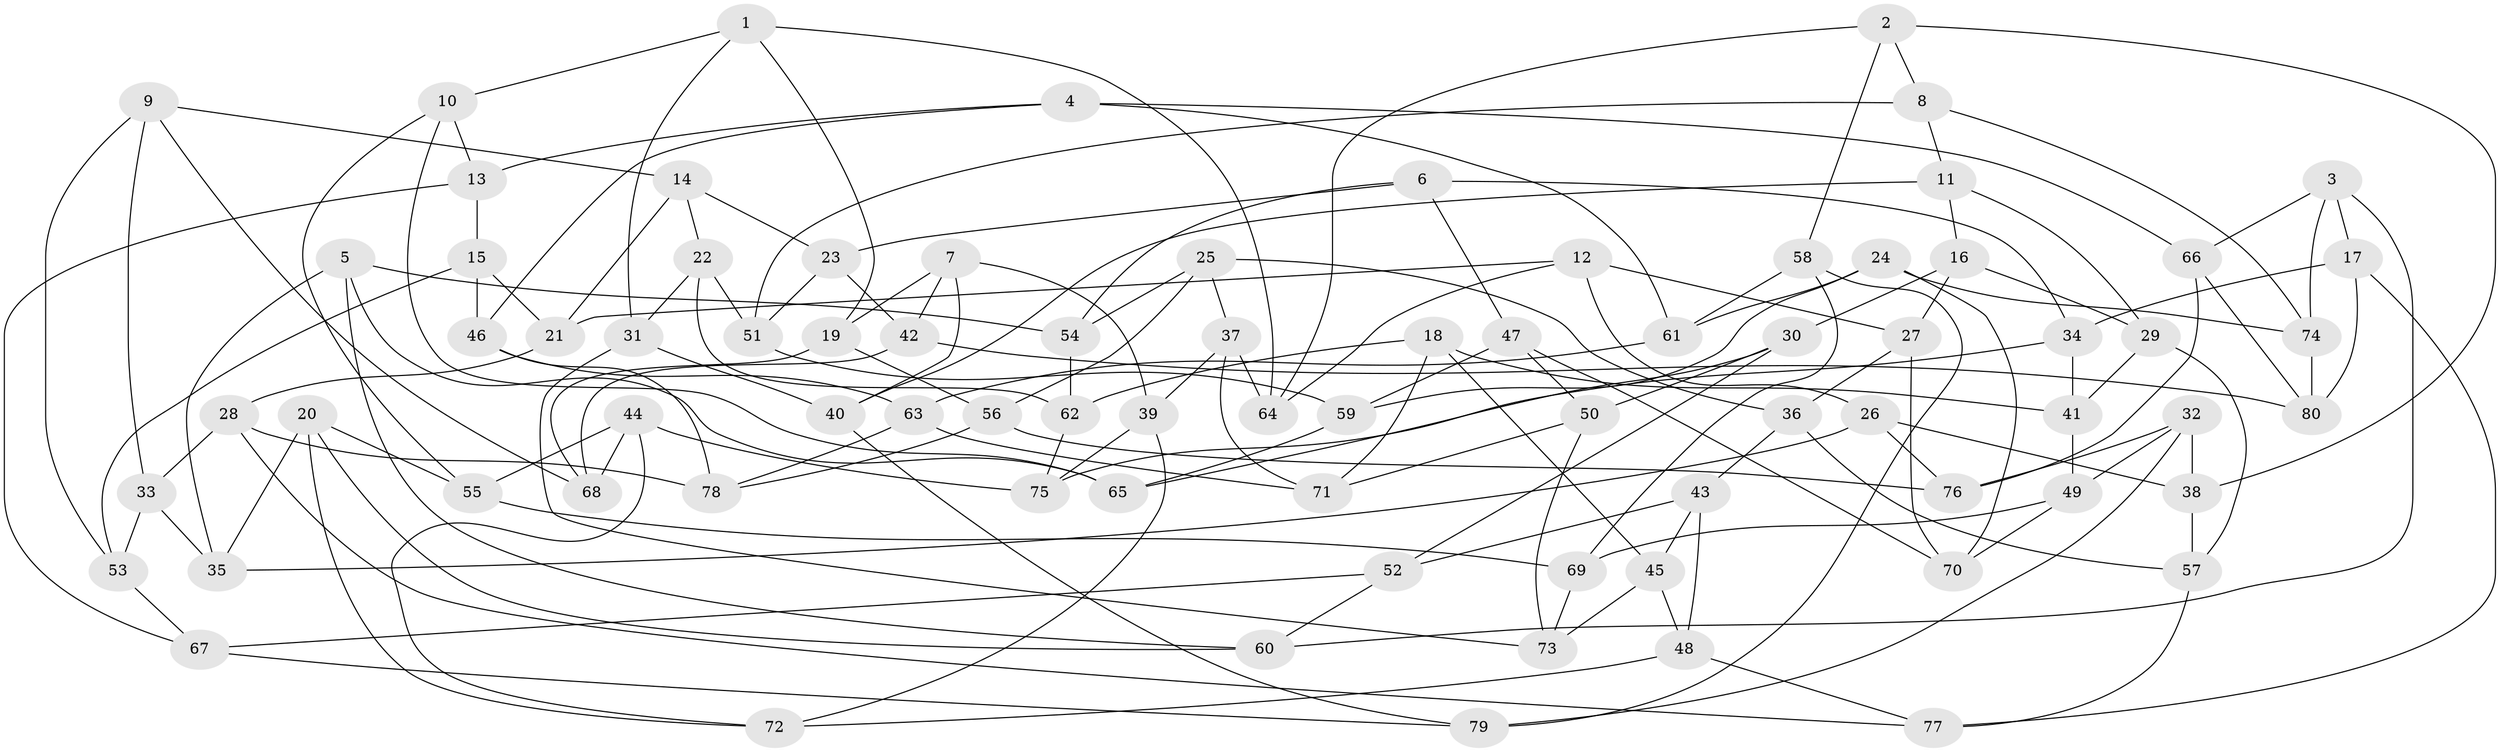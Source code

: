 // coarse degree distribution, {12: 0.017543859649122806, 4: 0.8421052631578947, 10: 0.03508771929824561, 8: 0.03508771929824561, 3: 0.05263157894736842, 11: 0.017543859649122806}
// Generated by graph-tools (version 1.1) at 2025/54/03/04/25 22:54:04]
// undirected, 80 vertices, 160 edges
graph export_dot {
  node [color=gray90,style=filled];
  1;
  2;
  3;
  4;
  5;
  6;
  7;
  8;
  9;
  10;
  11;
  12;
  13;
  14;
  15;
  16;
  17;
  18;
  19;
  20;
  21;
  22;
  23;
  24;
  25;
  26;
  27;
  28;
  29;
  30;
  31;
  32;
  33;
  34;
  35;
  36;
  37;
  38;
  39;
  40;
  41;
  42;
  43;
  44;
  45;
  46;
  47;
  48;
  49;
  50;
  51;
  52;
  53;
  54;
  55;
  56;
  57;
  58;
  59;
  60;
  61;
  62;
  63;
  64;
  65;
  66;
  67;
  68;
  69;
  70;
  71;
  72;
  73;
  74;
  75;
  76;
  77;
  78;
  79;
  80;
  1 -- 19;
  1 -- 64;
  1 -- 31;
  1 -- 10;
  2 -- 38;
  2 -- 8;
  2 -- 58;
  2 -- 64;
  3 -- 60;
  3 -- 74;
  3 -- 17;
  3 -- 66;
  4 -- 46;
  4 -- 61;
  4 -- 66;
  4 -- 13;
  5 -- 35;
  5 -- 60;
  5 -- 65;
  5 -- 54;
  6 -- 47;
  6 -- 54;
  6 -- 23;
  6 -- 34;
  7 -- 40;
  7 -- 19;
  7 -- 39;
  7 -- 42;
  8 -- 11;
  8 -- 51;
  8 -- 74;
  9 -- 33;
  9 -- 68;
  9 -- 14;
  9 -- 53;
  10 -- 65;
  10 -- 55;
  10 -- 13;
  11 -- 16;
  11 -- 40;
  11 -- 29;
  12 -- 27;
  12 -- 26;
  12 -- 21;
  12 -- 64;
  13 -- 67;
  13 -- 15;
  14 -- 22;
  14 -- 21;
  14 -- 23;
  15 -- 46;
  15 -- 21;
  15 -- 53;
  16 -- 29;
  16 -- 30;
  16 -- 27;
  17 -- 80;
  17 -- 77;
  17 -- 34;
  18 -- 41;
  18 -- 71;
  18 -- 45;
  18 -- 62;
  19 -- 56;
  19 -- 68;
  20 -- 55;
  20 -- 60;
  20 -- 35;
  20 -- 72;
  21 -- 28;
  22 -- 51;
  22 -- 31;
  22 -- 62;
  23 -- 51;
  23 -- 42;
  24 -- 74;
  24 -- 59;
  24 -- 61;
  24 -- 70;
  25 -- 37;
  25 -- 36;
  25 -- 56;
  25 -- 54;
  26 -- 35;
  26 -- 38;
  26 -- 76;
  27 -- 36;
  27 -- 70;
  28 -- 33;
  28 -- 78;
  28 -- 77;
  29 -- 57;
  29 -- 41;
  30 -- 65;
  30 -- 50;
  30 -- 52;
  31 -- 40;
  31 -- 73;
  32 -- 76;
  32 -- 79;
  32 -- 49;
  32 -- 38;
  33 -- 53;
  33 -- 35;
  34 -- 75;
  34 -- 41;
  36 -- 43;
  36 -- 57;
  37 -- 39;
  37 -- 64;
  37 -- 71;
  38 -- 57;
  39 -- 72;
  39 -- 75;
  40 -- 79;
  41 -- 49;
  42 -- 80;
  42 -- 68;
  43 -- 52;
  43 -- 48;
  43 -- 45;
  44 -- 68;
  44 -- 72;
  44 -- 75;
  44 -- 55;
  45 -- 48;
  45 -- 73;
  46 -- 63;
  46 -- 78;
  47 -- 70;
  47 -- 59;
  47 -- 50;
  48 -- 72;
  48 -- 77;
  49 -- 70;
  49 -- 69;
  50 -- 71;
  50 -- 73;
  51 -- 59;
  52 -- 60;
  52 -- 67;
  53 -- 67;
  54 -- 62;
  55 -- 69;
  56 -- 76;
  56 -- 78;
  57 -- 77;
  58 -- 79;
  58 -- 61;
  58 -- 69;
  59 -- 65;
  61 -- 63;
  62 -- 75;
  63 -- 78;
  63 -- 71;
  66 -- 76;
  66 -- 80;
  67 -- 79;
  69 -- 73;
  74 -- 80;
}
